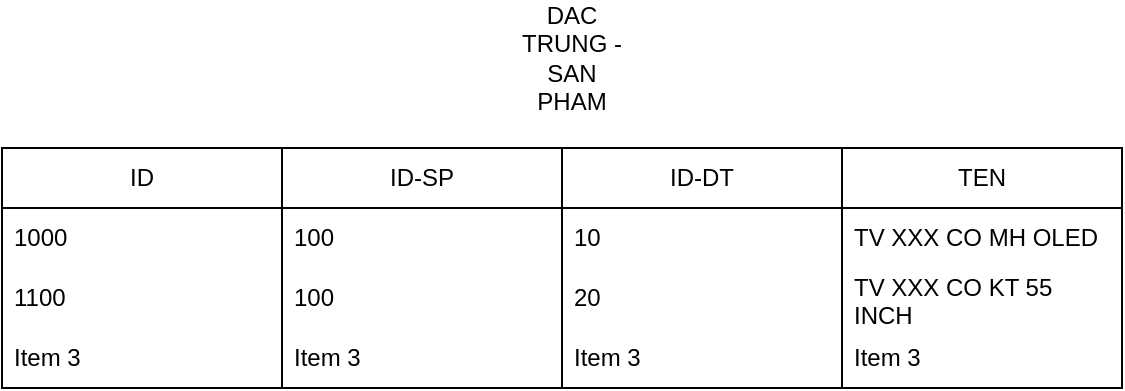<mxfile version="21.7.5" type="github">
  <diagram name="Page-1" id="144IZa2tur5FAq8dYuCp">
    <mxGraphModel dx="777" dy="494" grid="1" gridSize="10" guides="1" tooltips="1" connect="1" arrows="1" fold="1" page="1" pageScale="1" pageWidth="850" pageHeight="1100" math="0" shadow="0">
      <root>
        <mxCell id="0" />
        <mxCell id="1" parent="0" />
        <mxCell id="zWx8ppZP9FwZAmCm1ALs-1" value="ID" style="swimlane;fontStyle=0;childLayout=stackLayout;horizontal=1;startSize=30;horizontalStack=0;resizeParent=1;resizeParentMax=0;resizeLast=0;collapsible=1;marginBottom=0;whiteSpace=wrap;html=1;" vertex="1" parent="1">
          <mxGeometry x="110" y="110" width="140" height="120" as="geometry" />
        </mxCell>
        <mxCell id="zWx8ppZP9FwZAmCm1ALs-2" value="1000" style="text;strokeColor=none;fillColor=none;align=left;verticalAlign=middle;spacingLeft=4;spacingRight=4;overflow=hidden;points=[[0,0.5],[1,0.5]];portConstraint=eastwest;rotatable=0;whiteSpace=wrap;html=1;" vertex="1" parent="zWx8ppZP9FwZAmCm1ALs-1">
          <mxGeometry y="30" width="140" height="30" as="geometry" />
        </mxCell>
        <mxCell id="zWx8ppZP9FwZAmCm1ALs-3" value="1100" style="text;strokeColor=none;fillColor=none;align=left;verticalAlign=middle;spacingLeft=4;spacingRight=4;overflow=hidden;points=[[0,0.5],[1,0.5]];portConstraint=eastwest;rotatable=0;whiteSpace=wrap;html=1;" vertex="1" parent="zWx8ppZP9FwZAmCm1ALs-1">
          <mxGeometry y="60" width="140" height="30" as="geometry" />
        </mxCell>
        <mxCell id="zWx8ppZP9FwZAmCm1ALs-4" value="Item 3" style="text;strokeColor=none;fillColor=none;align=left;verticalAlign=middle;spacingLeft=4;spacingRight=4;overflow=hidden;points=[[0,0.5],[1,0.5]];portConstraint=eastwest;rotatable=0;whiteSpace=wrap;html=1;" vertex="1" parent="zWx8ppZP9FwZAmCm1ALs-1">
          <mxGeometry y="90" width="140" height="30" as="geometry" />
        </mxCell>
        <mxCell id="zWx8ppZP9FwZAmCm1ALs-9" value="ID-SP" style="swimlane;fontStyle=0;childLayout=stackLayout;horizontal=1;startSize=30;horizontalStack=0;resizeParent=1;resizeParentMax=0;resizeLast=0;collapsible=1;marginBottom=0;whiteSpace=wrap;html=1;" vertex="1" parent="1">
          <mxGeometry x="250" y="110" width="140" height="120" as="geometry" />
        </mxCell>
        <mxCell id="zWx8ppZP9FwZAmCm1ALs-10" value="100" style="text;strokeColor=none;fillColor=none;align=left;verticalAlign=middle;spacingLeft=4;spacingRight=4;overflow=hidden;points=[[0,0.5],[1,0.5]];portConstraint=eastwest;rotatable=0;whiteSpace=wrap;html=1;" vertex="1" parent="zWx8ppZP9FwZAmCm1ALs-9">
          <mxGeometry y="30" width="140" height="30" as="geometry" />
        </mxCell>
        <mxCell id="zWx8ppZP9FwZAmCm1ALs-11" value="100" style="text;strokeColor=none;fillColor=none;align=left;verticalAlign=middle;spacingLeft=4;spacingRight=4;overflow=hidden;points=[[0,0.5],[1,0.5]];portConstraint=eastwest;rotatable=0;whiteSpace=wrap;html=1;" vertex="1" parent="zWx8ppZP9FwZAmCm1ALs-9">
          <mxGeometry y="60" width="140" height="30" as="geometry" />
        </mxCell>
        <mxCell id="zWx8ppZP9FwZAmCm1ALs-12" value="Item 3" style="text;strokeColor=none;fillColor=none;align=left;verticalAlign=middle;spacingLeft=4;spacingRight=4;overflow=hidden;points=[[0,0.5],[1,0.5]];portConstraint=eastwest;rotatable=0;whiteSpace=wrap;html=1;" vertex="1" parent="zWx8ppZP9FwZAmCm1ALs-9">
          <mxGeometry y="90" width="140" height="30" as="geometry" />
        </mxCell>
        <mxCell id="zWx8ppZP9FwZAmCm1ALs-13" value="ID-DT" style="swimlane;fontStyle=0;childLayout=stackLayout;horizontal=1;startSize=30;horizontalStack=0;resizeParent=1;resizeParentMax=0;resizeLast=0;collapsible=1;marginBottom=0;whiteSpace=wrap;html=1;" vertex="1" parent="1">
          <mxGeometry x="390" y="110" width="140" height="120" as="geometry" />
        </mxCell>
        <mxCell id="zWx8ppZP9FwZAmCm1ALs-14" value="10" style="text;strokeColor=none;fillColor=none;align=left;verticalAlign=middle;spacingLeft=4;spacingRight=4;overflow=hidden;points=[[0,0.5],[1,0.5]];portConstraint=eastwest;rotatable=0;whiteSpace=wrap;html=1;" vertex="1" parent="zWx8ppZP9FwZAmCm1ALs-13">
          <mxGeometry y="30" width="140" height="30" as="geometry" />
        </mxCell>
        <mxCell id="zWx8ppZP9FwZAmCm1ALs-15" value="20" style="text;strokeColor=none;fillColor=none;align=left;verticalAlign=middle;spacingLeft=4;spacingRight=4;overflow=hidden;points=[[0,0.5],[1,0.5]];portConstraint=eastwest;rotatable=0;whiteSpace=wrap;html=1;" vertex="1" parent="zWx8ppZP9FwZAmCm1ALs-13">
          <mxGeometry y="60" width="140" height="30" as="geometry" />
        </mxCell>
        <mxCell id="zWx8ppZP9FwZAmCm1ALs-16" value="Item 3" style="text;strokeColor=none;fillColor=none;align=left;verticalAlign=middle;spacingLeft=4;spacingRight=4;overflow=hidden;points=[[0,0.5],[1,0.5]];portConstraint=eastwest;rotatable=0;whiteSpace=wrap;html=1;" vertex="1" parent="zWx8ppZP9FwZAmCm1ALs-13">
          <mxGeometry y="90" width="140" height="30" as="geometry" />
        </mxCell>
        <mxCell id="zWx8ppZP9FwZAmCm1ALs-17" value="TEN" style="swimlane;fontStyle=0;childLayout=stackLayout;horizontal=1;startSize=30;horizontalStack=0;resizeParent=1;resizeParentMax=0;resizeLast=0;collapsible=1;marginBottom=0;whiteSpace=wrap;html=1;" vertex="1" parent="1">
          <mxGeometry x="530" y="110" width="140" height="120" as="geometry" />
        </mxCell>
        <mxCell id="zWx8ppZP9FwZAmCm1ALs-18" value="TV XXX CO MH OLED" style="text;strokeColor=none;fillColor=none;align=left;verticalAlign=middle;spacingLeft=4;spacingRight=4;overflow=hidden;points=[[0,0.5],[1,0.5]];portConstraint=eastwest;rotatable=0;whiteSpace=wrap;html=1;" vertex="1" parent="zWx8ppZP9FwZAmCm1ALs-17">
          <mxGeometry y="30" width="140" height="30" as="geometry" />
        </mxCell>
        <mxCell id="zWx8ppZP9FwZAmCm1ALs-19" value="TV XXX CO KT 55 INCH" style="text;strokeColor=none;fillColor=none;align=left;verticalAlign=middle;spacingLeft=4;spacingRight=4;overflow=hidden;points=[[0,0.5],[1,0.5]];portConstraint=eastwest;rotatable=0;whiteSpace=wrap;html=1;" vertex="1" parent="zWx8ppZP9FwZAmCm1ALs-17">
          <mxGeometry y="60" width="140" height="30" as="geometry" />
        </mxCell>
        <mxCell id="zWx8ppZP9FwZAmCm1ALs-20" value="Item 3" style="text;strokeColor=none;fillColor=none;align=left;verticalAlign=middle;spacingLeft=4;spacingRight=4;overflow=hidden;points=[[0,0.5],[1,0.5]];portConstraint=eastwest;rotatable=0;whiteSpace=wrap;html=1;" vertex="1" parent="zWx8ppZP9FwZAmCm1ALs-17">
          <mxGeometry y="90" width="140" height="30" as="geometry" />
        </mxCell>
        <mxCell id="zWx8ppZP9FwZAmCm1ALs-21" value="DAC TRUNG - SAN PHAM" style="text;html=1;strokeColor=none;fillColor=none;align=center;verticalAlign=middle;whiteSpace=wrap;rounded=0;" vertex="1" parent="1">
          <mxGeometry x="365" y="50" width="60" height="30" as="geometry" />
        </mxCell>
      </root>
    </mxGraphModel>
  </diagram>
</mxfile>
